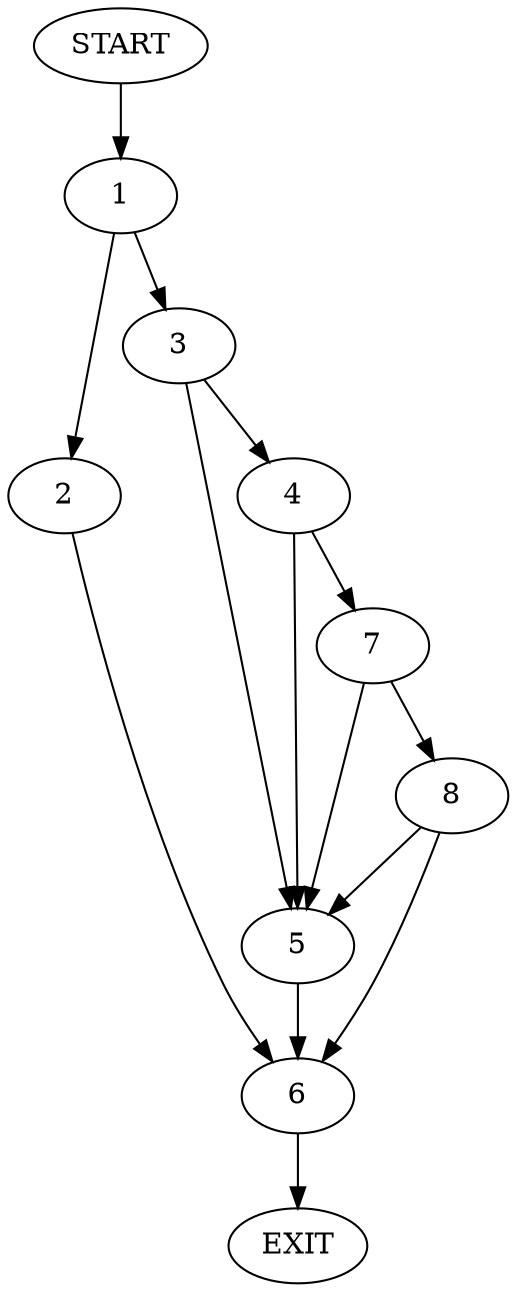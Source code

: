 digraph {
0 [label="START"]
9 [label="EXIT"]
0 -> 1
1 -> 2
1 -> 3
3 -> 4
3 -> 5
2 -> 6
6 -> 9
5 -> 6
4 -> 5
4 -> 7
7 -> 5
7 -> 8
8 -> 5
8 -> 6
}
